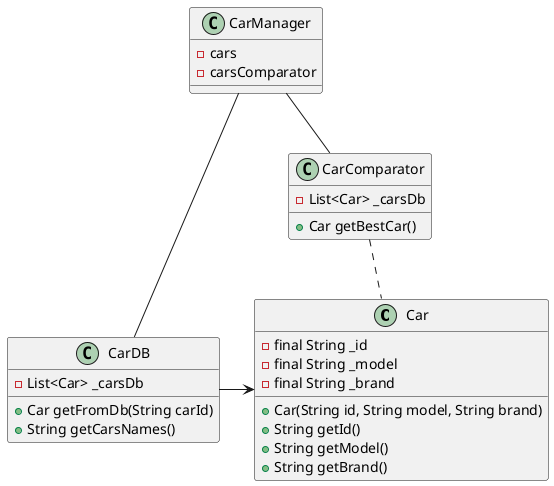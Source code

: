 @startuml

class Car 
{ 
    - final String _id
    - final String _model
    - final String _brand

    + Car(String id, String model, String brand)
    + String getId()
    + String getModel()
    + String getBrand()
}

    
class CarManager 
{
    - cars
    - carsComparator
}

    
class CarComparator
{
    - List<Car> _carsDb
    
    + Car getBestCar()
}

class CarDB 
{
   - List<Car> _carsDb

   + Car getFromDb(String carId)
   + String getCarsNames()
}

CarManager -- CarDB
CarManager -- CarComparator

CarComparator -. Car
CarDB -> Car

@enduml
